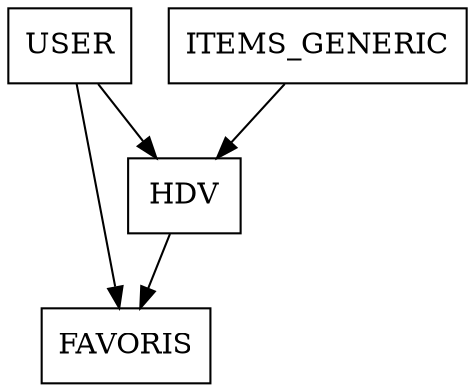digraph {
  node [shape=box]
  "USER" -> "FAVORIS"
  "HDV" -> "FAVORIS"
  "USER" -> "HDV"
  "ITEMS_GENERIC" -> "HDV"
}